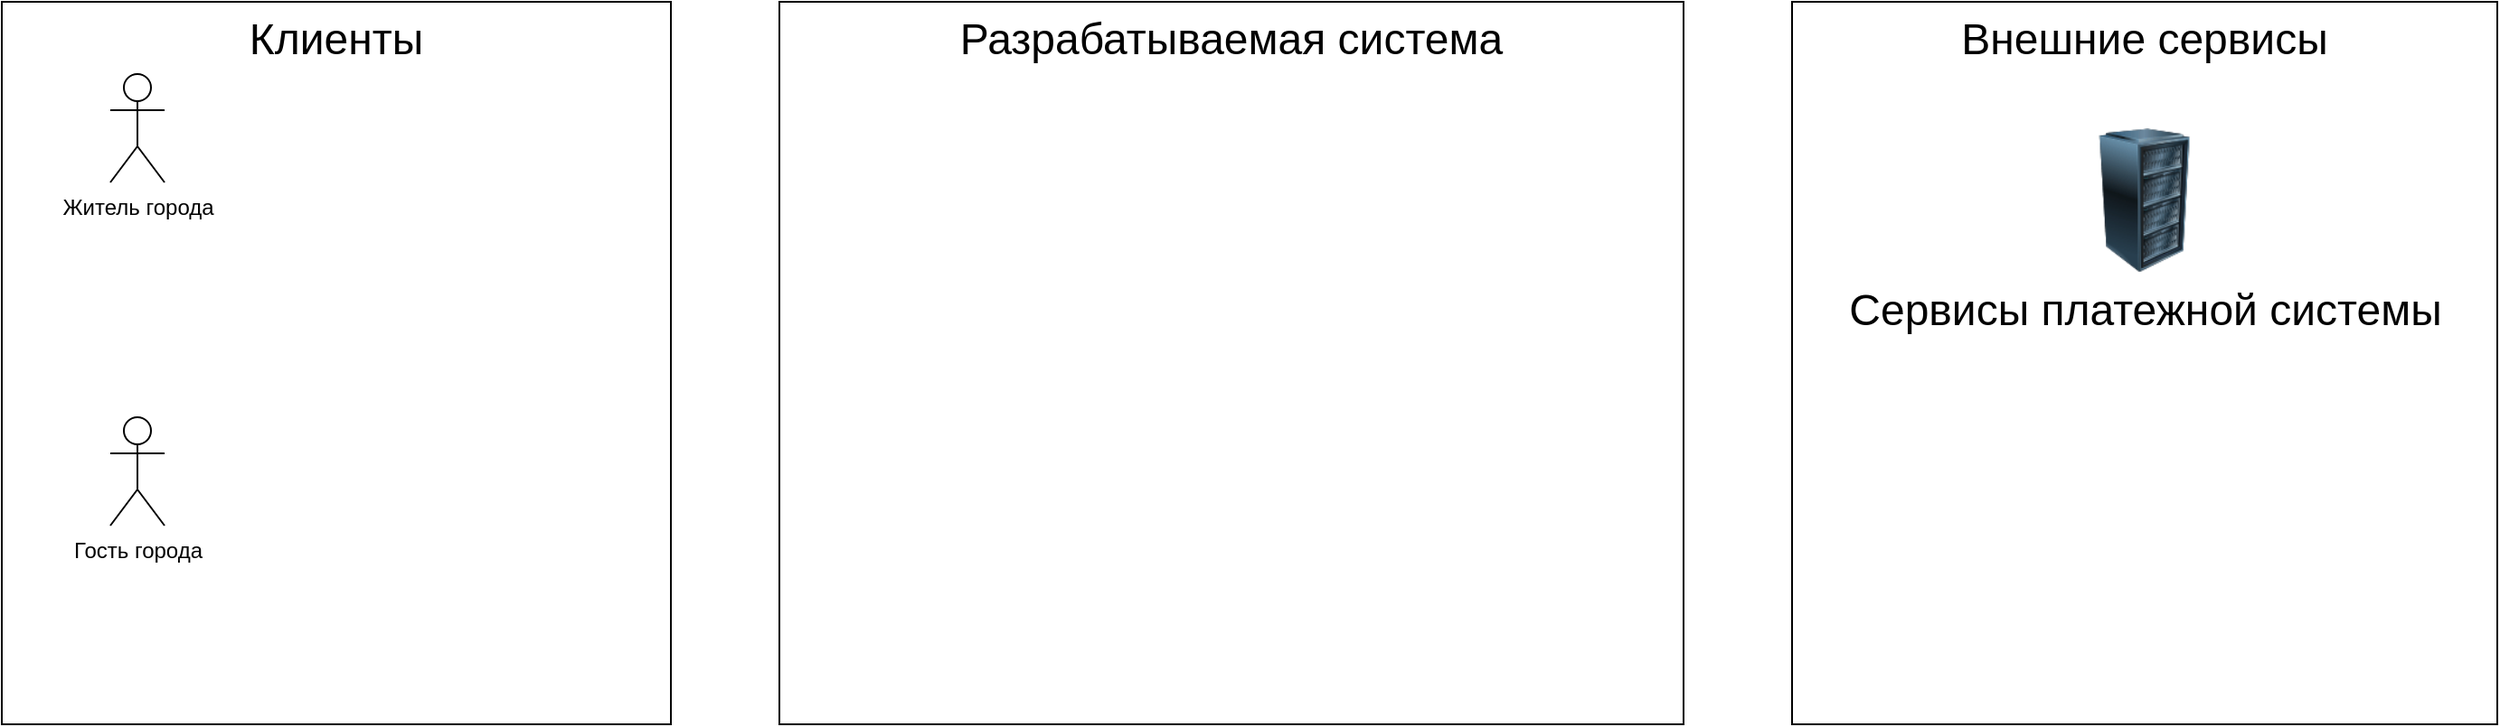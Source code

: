 <mxfile version="14.6.12" type="github">
  <diagram id="34vrvRRAlJCRwnYxmeFD" name="Page-1">
    <mxGraphModel dx="1350" dy="804" grid="1" gridSize="10" guides="1" tooltips="1" connect="1" arrows="1" fold="1" page="1" pageScale="1" pageWidth="827" pageHeight="1169" math="0" shadow="0">
      <root>
        <mxCell id="0" />
        <mxCell id="1" parent="0" />
        <mxCell id="0n9djQx3XLWaUtbw8gn7-1" value="Внешние сервисы" style="rounded=0;whiteSpace=wrap;html=1;fontSize=24;verticalAlign=top;" vertex="1" parent="1">
          <mxGeometry x="990" y="40" width="390" height="400" as="geometry" />
        </mxCell>
        <mxCell id="0n9djQx3XLWaUtbw8gn7-2" value="Разрабатываемая система" style="rounded=0;whiteSpace=wrap;html=1;verticalAlign=top;fontSize=24;" vertex="1" parent="1">
          <mxGeometry x="430" y="40" width="500" height="400" as="geometry" />
        </mxCell>
        <mxCell id="0n9djQx3XLWaUtbw8gn7-3" value="Клиенты" style="rounded=0;whiteSpace=wrap;html=1;fontSize=24;verticalAlign=top;" vertex="1" parent="1">
          <mxGeometry y="40" width="370" height="400" as="geometry" />
        </mxCell>
        <mxCell id="0n9djQx3XLWaUtbw8gn7-4" value="Сервисы платежной системы" style="image;html=1;image=img/lib/clip_art/computers/Server_Rack_128x128.png;fontSize=24;" vertex="1" parent="1">
          <mxGeometry x="1145" y="110" width="80" height="80" as="geometry" />
        </mxCell>
        <mxCell id="0n9djQx3XLWaUtbw8gn7-5" value="Житель города" style="shape=umlActor;verticalLabelPosition=bottom;verticalAlign=top;html=1;outlineConnect=0;" vertex="1" parent="1">
          <mxGeometry x="60" y="80" width="30" height="60" as="geometry" />
        </mxCell>
        <mxCell id="0n9djQx3XLWaUtbw8gn7-6" value="Гость города" style="shape=umlActor;verticalLabelPosition=bottom;verticalAlign=top;html=1;outlineConnect=0;" vertex="1" parent="1">
          <mxGeometry x="60" y="270" width="30" height="60" as="geometry" />
        </mxCell>
      </root>
    </mxGraphModel>
  </diagram>
</mxfile>

